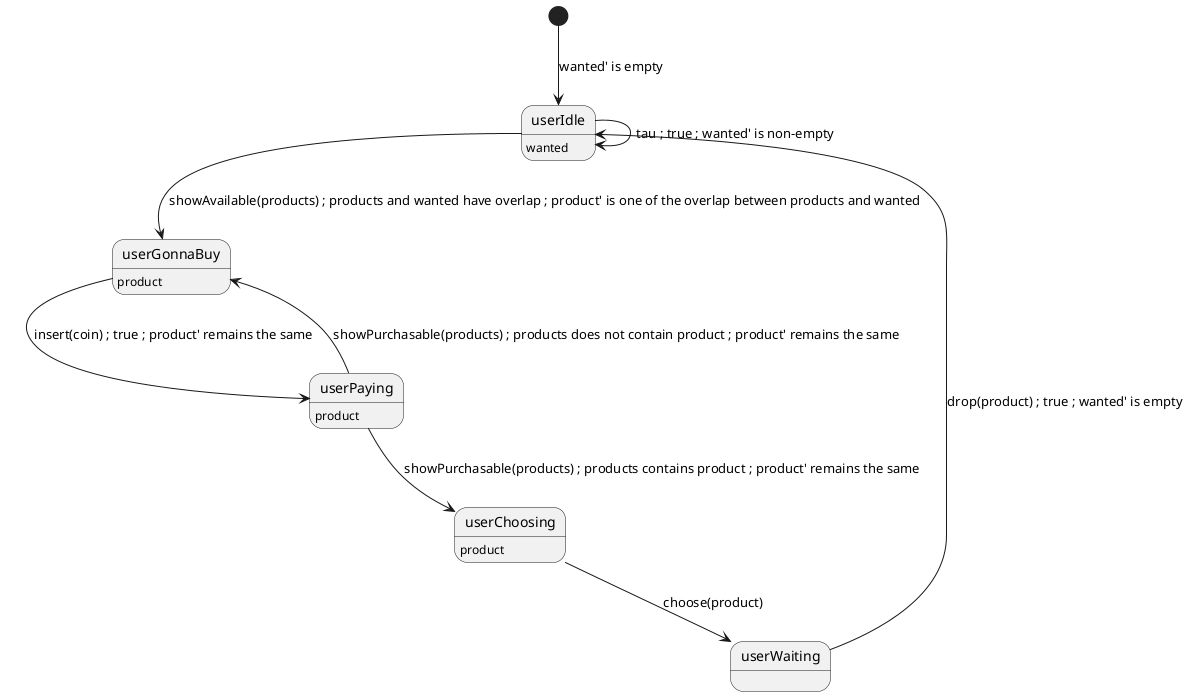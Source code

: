 @startuml

state "userIdle" as userIdle
userIdle: wanted
state "userGonnaBuy" as userGonnaBuy
userGonnaBuy: product
state "userPaying" as userPaying
userPaying: product
state "userChoosing" as userChoosing
userChoosing: product
state "userWaiting" as userWaiting

[*] --> userIdle : wanted' is empty
userIdle --> userIdle : tau ; true ; wanted' is non-empty
userIdle --> userGonnaBuy : showAvailable(products) ; products and wanted have overlap ; product' is one of the overlap between products and wanted
userGonnaBuy --> userPaying : insert(coin) ; true ; product' remains the same
userPaying --> userGonnaBuy : showPurchasable(products) ; products does not contain product ; product' remains the same
userPaying --> userChoosing : showPurchasable(products) ; products contains product ; product' remains the same
userChoosing --> userWaiting : choose(product)
userWaiting --> userIdle : drop(product) ; true ; wanted' is empty

@enduml
